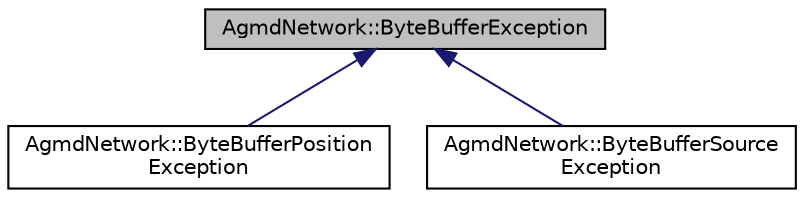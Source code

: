 digraph "AgmdNetwork::ByteBufferException"
{
  edge [fontname="Helvetica",fontsize="10",labelfontname="Helvetica",labelfontsize="10"];
  node [fontname="Helvetica",fontsize="10",shape=record];
  Node1 [label="AgmdNetwork::ByteBufferException",height=0.2,width=0.4,color="black", fillcolor="grey75", style="filled" fontcolor="black"];
  Node1 -> Node2 [dir="back",color="midnightblue",fontsize="10",style="solid"];
  Node2 [label="AgmdNetwork::ByteBufferPosition\lException",height=0.2,width=0.4,color="black", fillcolor="white", style="filled",URL="$class_agmd_network_1_1_byte_buffer_position_exception.html"];
  Node1 -> Node3 [dir="back",color="midnightblue",fontsize="10",style="solid"];
  Node3 [label="AgmdNetwork::ByteBufferSource\lException",height=0.2,width=0.4,color="black", fillcolor="white", style="filled",URL="$class_agmd_network_1_1_byte_buffer_source_exception.html"];
}
